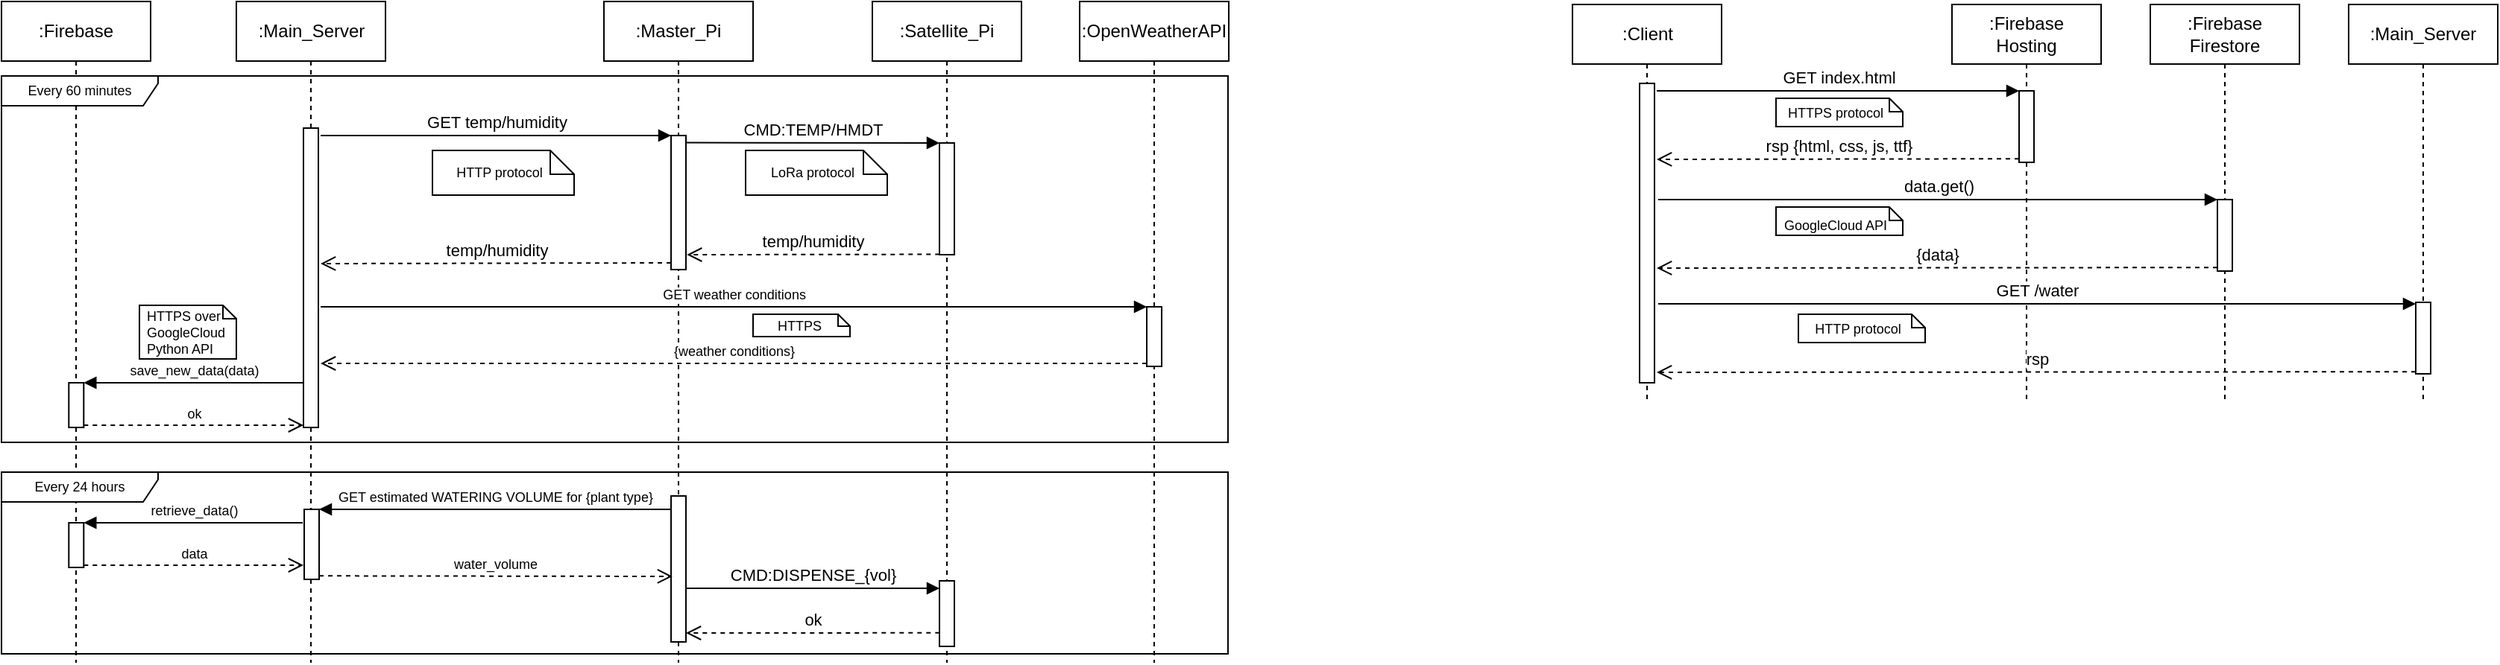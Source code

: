 <mxfile version="14.1.8" type="device"><diagram id="ezVWQf1yFrIKMRCGe3VE" name="Page-1"><mxGraphModel dx="1032" dy="84" grid="0" gridSize="2" guides="1" tooltips="1" connect="1" arrows="1" fold="1" page="0" pageScale="1" pageWidth="827" pageHeight="583" background="none" math="0" shadow="0"><root><mxCell id="0"/><mxCell id="1" parent="0"/><mxCell id="lA2GbcfvfEjX4tE7WIPx-102" value=":Firebase" style="shape=umlLifeline;perimeter=lifelinePerimeter;whiteSpace=wrap;html=1;container=1;collapsible=0;recursiveResize=0;outlineConnect=0;" parent="1" vertex="1"><mxGeometry x="-4" y="690" width="100" height="444" as="geometry"/></mxCell><mxCell id="lA2GbcfvfEjX4tE7WIPx-105" value="" style="html=1;points=[];perimeter=orthogonalPerimeter;fontSize=9;" parent="lA2GbcfvfEjX4tE7WIPx-102" vertex="1"><mxGeometry x="45.15" y="256" width="10" height="30" as="geometry"/></mxCell><mxCell id="lA2GbcfvfEjX4tE7WIPx-106" value="save_new_data(data)" style="html=1;verticalAlign=bottom;endArrow=block;entryX=1;entryY=0;fillColor=#FFD966;fontSize=9;" parent="lA2GbcfvfEjX4tE7WIPx-102" target="lA2GbcfvfEjX4tE7WIPx-105" edge="1"><mxGeometry relative="1" as="geometry"><mxPoint x="202" y="256" as="sourcePoint"/></mxGeometry></mxCell><mxCell id="lA2GbcfvfEjX4tE7WIPx-108" value="" style="html=1;points=[];perimeter=orthogonalPerimeter;fontSize=9;" parent="lA2GbcfvfEjX4tE7WIPx-102" vertex="1"><mxGeometry x="45.15" y="350" width="10" height="30" as="geometry"/></mxCell><mxCell id="lA2GbcfvfEjX4tE7WIPx-109" value="retrieve_data()" style="html=1;verticalAlign=bottom;endArrow=block;entryX=1;entryY=0;fillColor=#FFD966;fontSize=9;" parent="lA2GbcfvfEjX4tE7WIPx-102" target="lA2GbcfvfEjX4tE7WIPx-108" edge="1"><mxGeometry relative="1" as="geometry"><mxPoint x="202" y="350" as="sourcePoint"/></mxGeometry></mxCell><mxCell id="lA2GbcfvfEjX4tE7WIPx-110" value="data" style="html=1;verticalAlign=bottom;endArrow=open;dashed=1;endSize=8;exitX=1;exitY=0.95;fillColor=#FFD966;fontSize=9;" parent="lA2GbcfvfEjX4tE7WIPx-102" source="lA2GbcfvfEjX4tE7WIPx-108" edge="1"><mxGeometry relative="1" as="geometry"><mxPoint x="202.5" y="378.5" as="targetPoint"/></mxGeometry></mxCell><mxCell id="lA2GbcfvfEjX4tE7WIPx-47" value=":Satellite_Pi" style="shape=umlLifeline;perimeter=lifelinePerimeter;whiteSpace=wrap;html=1;container=1;collapsible=0;recursiveResize=0;outlineConnect=0;" parent="1" vertex="1"><mxGeometry x="580" y="690" width="100" height="444" as="geometry"/></mxCell><mxCell id="lA2GbcfvfEjX4tE7WIPx-55" value="" style="html=1;points=[];perimeter=orthogonalPerimeter;" parent="lA2GbcfvfEjX4tE7WIPx-47" vertex="1"><mxGeometry x="45" y="95" width="10" height="75" as="geometry"/></mxCell><mxCell id="lA2GbcfvfEjX4tE7WIPx-87" value="" style="html=1;points=[];perimeter=orthogonalPerimeter;" parent="lA2GbcfvfEjX4tE7WIPx-47" vertex="1"><mxGeometry x="45" y="389" width="10" height="44" as="geometry"/></mxCell><mxCell id="lA2GbcfvfEjX4tE7WIPx-48" value=":Master_Pi" style="shape=umlLifeline;perimeter=lifelinePerimeter;whiteSpace=wrap;html=1;container=1;collapsible=0;recursiveResize=0;outlineConnect=0;" parent="1" vertex="1"><mxGeometry x="400" y="690" width="100" height="444" as="geometry"/></mxCell><mxCell id="lA2GbcfvfEjX4tE7WIPx-51" value="" style="html=1;points=[];perimeter=orthogonalPerimeter;" parent="lA2GbcfvfEjX4tE7WIPx-48" vertex="1"><mxGeometry x="45" y="90" width="10" height="90" as="geometry"/></mxCell><mxCell id="lA2GbcfvfEjX4tE7WIPx-83" value="" style="html=1;points=[];perimeter=orthogonalPerimeter;fontSize=9;" parent="lA2GbcfvfEjX4tE7WIPx-48" vertex="1"><mxGeometry x="45" y="332" width="10" height="98" as="geometry"/></mxCell><mxCell id="lA2GbcfvfEjX4tE7WIPx-49" value=":Main_Server" style="shape=umlLifeline;perimeter=lifelinePerimeter;whiteSpace=wrap;html=1;container=1;collapsible=0;recursiveResize=0;outlineConnect=0;" parent="1" vertex="1"><mxGeometry x="153.5" y="690" width="100" height="444" as="geometry"/></mxCell><mxCell id="lA2GbcfvfEjX4tE7WIPx-77" value="" style="html=1;points=[];perimeter=orthogonalPerimeter;" parent="lA2GbcfvfEjX4tE7WIPx-49" vertex="1"><mxGeometry x="45" y="85" width="10" height="201" as="geometry"/></mxCell><mxCell id="lA2GbcfvfEjX4tE7WIPx-84" value="" style="html=1;points=[];perimeter=orthogonalPerimeter;fontSize=9;" parent="lA2GbcfvfEjX4tE7WIPx-49" vertex="1"><mxGeometry x="45.5" y="341" width="10" height="47" as="geometry"/></mxCell><mxCell id="lA2GbcfvfEjX4tE7WIPx-52" value="GET temp/humidity" style="html=1;verticalAlign=bottom;endArrow=block;entryX=0;entryY=0;fillColor=#FFD966;" parent="1" target="lA2GbcfvfEjX4tE7WIPx-51" edge="1"><mxGeometry relative="1" as="geometry"><mxPoint x="210" y="780" as="sourcePoint"/></mxGeometry></mxCell><mxCell id="lA2GbcfvfEjX4tE7WIPx-53" value="temp/humidity" style="html=1;verticalAlign=bottom;endArrow=open;dashed=1;endSize=8;exitX=0;exitY=0.95;fillColor=#FFD966;" parent="1" source="lA2GbcfvfEjX4tE7WIPx-51" edge="1"><mxGeometry relative="1" as="geometry"><mxPoint x="210" y="866" as="targetPoint"/></mxGeometry></mxCell><mxCell id="lA2GbcfvfEjX4tE7WIPx-57" value="temp/humidity" style="html=1;verticalAlign=bottom;endArrow=open;dashed=1;endSize=8;exitX=0.014;exitY=0.997;fillColor=#FFD966;entryX=1.06;entryY=0.889;entryDx=0;entryDy=0;entryPerimeter=0;exitDx=0;exitDy=0;exitPerimeter=0;" parent="1" source="lA2GbcfvfEjX4tE7WIPx-55" target="lA2GbcfvfEjX4tE7WIPx-51" edge="1"><mxGeometry relative="1" as="geometry"><mxPoint x="555" y="861" as="targetPoint"/></mxGeometry></mxCell><mxCell id="lA2GbcfvfEjX4tE7WIPx-56" value="CMD:TEMP/HMDT" style="html=1;verticalAlign=bottom;endArrow=block;entryX=0;entryY=0;fillColor=#FFD966;exitX=0.945;exitY=0.053;exitDx=0;exitDy=0;exitPerimeter=0;" parent="1" source="lA2GbcfvfEjX4tE7WIPx-51" target="lA2GbcfvfEjX4tE7WIPx-55" edge="1"><mxGeometry relative="1" as="geometry"><mxPoint x="460" y="785" as="sourcePoint"/></mxGeometry></mxCell><mxCell id="lA2GbcfvfEjX4tE7WIPx-65" value="" style="shape=note2;boundedLbl=1;whiteSpace=wrap;html=1;size=16;verticalAlign=top;align=center;" parent="1" vertex="1"><mxGeometry x="495" y="790" width="95" height="30" as="geometry"/></mxCell><mxCell id="lA2GbcfvfEjX4tE7WIPx-66" value="LoRa protocol&#10;" style="text;align=center;fontStyle=0;verticalAlign=middle;spacingLeft=3;spacingRight=3;strokeColor=none;rotatable=0;points=[[0,0.5],[1,0.5]];portConstraint=eastwest;fontSize=9;" parent="1" vertex="1"><mxGeometry x="500" y="805" width="80" height="10" as="geometry"/></mxCell><mxCell id="lA2GbcfvfEjX4tE7WIPx-68" value="" style="shape=note2;boundedLbl=1;whiteSpace=wrap;html=1;size=16;verticalAlign=top;align=center;" parent="1" vertex="1"><mxGeometry x="285" y="790" width="95" height="30" as="geometry"/></mxCell><mxCell id="lA2GbcfvfEjX4tE7WIPx-69" value="HTTP protocol&#10;" style="text;align=center;fontStyle=0;verticalAlign=middle;spacingLeft=3;spacingRight=3;strokeColor=none;rotatable=0;points=[[0,0.5],[1,0.5]];portConstraint=eastwest;fontSize=9;" parent="1" vertex="1"><mxGeometry x="290" y="805" width="80" height="10" as="geometry"/></mxCell><mxCell id="lA2GbcfvfEjX4tE7WIPx-70" value=":OpenWeatherAPI" style="shape=umlLifeline;perimeter=lifelinePerimeter;whiteSpace=wrap;html=1;container=1;collapsible=0;recursiveResize=0;outlineConnect=0;" parent="1" vertex="1"><mxGeometry x="719.02" y="690" width="100" height="444" as="geometry"/></mxCell><mxCell id="lA2GbcfvfEjX4tE7WIPx-72" value="" style="html=1;points=[];perimeter=orthogonalPerimeter;fontSize=9;" parent="lA2GbcfvfEjX4tE7WIPx-70" vertex="1"><mxGeometry x="45" y="205" width="10" height="40" as="geometry"/></mxCell><mxCell id="lA2GbcfvfEjX4tE7WIPx-73" value="GET weather conditions" style="html=1;verticalAlign=bottom;endArrow=block;entryX=0;entryY=0;fillColor=#FFD966;fontSize=9;" parent="1" target="lA2GbcfvfEjX4tE7WIPx-72" edge="1"><mxGeometry relative="1" as="geometry"><mxPoint x="210" y="895" as="sourcePoint"/></mxGeometry></mxCell><mxCell id="lA2GbcfvfEjX4tE7WIPx-74" value="{weather conditions}" style="html=1;verticalAlign=bottom;endArrow=open;dashed=1;endSize=8;exitX=0;exitY=0.95;fillColor=#FFD966;fontSize=9;" parent="1" source="lA2GbcfvfEjX4tE7WIPx-72" edge="1"><mxGeometry relative="1" as="geometry"><mxPoint x="210" y="933" as="targetPoint"/></mxGeometry></mxCell><mxCell id="lA2GbcfvfEjX4tE7WIPx-75" value="" style="shape=note2;boundedLbl=1;whiteSpace=wrap;html=1;size=8;verticalAlign=top;align=center;" parent="1" vertex="1"><mxGeometry x="500" y="900" width="65" height="15" as="geometry"/></mxCell><mxCell id="lA2GbcfvfEjX4tE7WIPx-76" value="HTTPS" style="text;align=center;fontStyle=0;verticalAlign=middle;spacingLeft=3;spacingRight=3;strokeColor=none;rotatable=0;points=[[0,0.5],[1,0.5]];portConstraint=eastwest;fontSize=9;" parent="1" vertex="1"><mxGeometry x="500" y="902.5" width="62.5" height="10" as="geometry"/></mxCell><mxCell id="lA2GbcfvfEjX4tE7WIPx-78" value="Every 60 minutes" style="shape=umlFrame;whiteSpace=wrap;html=1;fontSize=9;width=105;height=20;" parent="1" vertex="1"><mxGeometry x="-4" y="740" width="822.5" height="246" as="geometry"/></mxCell><mxCell id="lA2GbcfvfEjX4tE7WIPx-79" value="Every 24 hours" style="shape=umlFrame;whiteSpace=wrap;html=1;fontSize=9;width=105;height=20;" parent="1" vertex="1"><mxGeometry x="-4" y="1006" width="822.5" height="122" as="geometry"/></mxCell><mxCell id="lA2GbcfvfEjX4tE7WIPx-85" value="GET estimated WATERING VOLUME for {plant type}" style="html=1;verticalAlign=bottom;endArrow=block;entryX=1;entryY=0;fillColor=#FFD966;fontSize=9;" parent="1" target="lA2GbcfvfEjX4tE7WIPx-84" edge="1"><mxGeometry relative="1" as="geometry"><mxPoint x="445" y="1031" as="sourcePoint"/></mxGeometry></mxCell><mxCell id="lA2GbcfvfEjX4tE7WIPx-86" value="water_volume" style="html=1;verticalAlign=bottom;endArrow=open;dashed=1;endSize=8;exitX=1;exitY=0.95;fillColor=#FFD966;fontSize=9;" parent="1" source="lA2GbcfvfEjX4tE7WIPx-84" edge="1"><mxGeometry relative="1" as="geometry"><mxPoint x="446" y="1076" as="targetPoint"/></mxGeometry></mxCell><mxCell id="lA2GbcfvfEjX4tE7WIPx-89" value="CMD:DISPENSE_{vol}" style="html=1;verticalAlign=bottom;endArrow=block;entryX=0;entryY=0;fillColor=#FFD966;" parent="1" edge="1"><mxGeometry relative="1" as="geometry"><mxPoint x="455" y="1084" as="sourcePoint"/><mxPoint x="625" y="1084" as="targetPoint"/></mxGeometry></mxCell><mxCell id="lA2GbcfvfEjX4tE7WIPx-88" value="ok" style="html=1;verticalAlign=bottom;endArrow=open;dashed=1;endSize=8;exitX=0.014;exitY=0.997;fillColor=#FFD966;exitDx=0;exitDy=0;exitPerimeter=0;" parent="1" edge="1"><mxGeometry relative="1" as="geometry"><mxPoint x="455" y="1114" as="targetPoint"/><mxPoint x="625.14" y="1113.91" as="sourcePoint"/></mxGeometry></mxCell><mxCell id="lA2GbcfvfEjX4tE7WIPx-107" value="ok" style="html=1;verticalAlign=bottom;endArrow=open;dashed=1;endSize=8;exitX=1;exitY=0.95;fillColor=#FFD966;fontSize=9;" parent="1" source="lA2GbcfvfEjX4tE7WIPx-105" target="lA2GbcfvfEjX4tE7WIPx-77" edge="1"><mxGeometry relative="1" as="geometry"><mxPoint x="192" y="972" as="targetPoint"/></mxGeometry></mxCell><mxCell id="x3o_03fLq6CHp4sCzggO-3" value="" style="shape=note2;boundedLbl=1;whiteSpace=wrap;html=1;size=9;verticalAlign=top;align=center;" parent="1" vertex="1"><mxGeometry x="88.5" y="894" width="65" height="36" as="geometry"/></mxCell><mxCell id="x3o_03fLq6CHp4sCzggO-4" value="HTTPS over &#10;GoogleCloud &#10;Python API" style="text;align=left;fontStyle=0;verticalAlign=middle;spacingLeft=3;spacingRight=3;strokeColor=none;rotatable=0;points=[[0,0.5],[1,0.5]];portConstraint=eastwest;fontSize=9;" parent="1" vertex="1"><mxGeometry x="88.5" y="902" width="63" height="19.5" as="geometry"/></mxCell><mxCell id="28vHk5pkFgVgN7Ru2_MS-7" value=":Firebase&lt;br&gt;Hosting" style="shape=umlLifeline;perimeter=lifelinePerimeter;whiteSpace=wrap;html=1;container=1;collapsible=0;recursiveResize=0;outlineConnect=0;" vertex="1" parent="1"><mxGeometry x="1304" y="692" width="100" height="265" as="geometry"/></mxCell><mxCell id="28vHk5pkFgVgN7Ru2_MS-11" value="" style="html=1;points=[];perimeter=orthogonalPerimeter;" vertex="1" parent="28vHk5pkFgVgN7Ru2_MS-7"><mxGeometry x="45" y="58" width="10" height="48" as="geometry"/></mxCell><mxCell id="28vHk5pkFgVgN7Ru2_MS-10" value=":Main_Server" style="shape=umlLifeline;perimeter=lifelinePerimeter;whiteSpace=wrap;html=1;container=1;collapsible=0;recursiveResize=0;outlineConnect=0;" vertex="1" parent="1"><mxGeometry x="1570" y="692" width="100" height="265" as="geometry"/></mxCell><mxCell id="28vHk5pkFgVgN7Ru2_MS-45" value="" style="html=1;points=[];perimeter=orthogonalPerimeter;" vertex="1" parent="28vHk5pkFgVgN7Ru2_MS-10"><mxGeometry x="45" y="200" width="10" height="48" as="geometry"/></mxCell><mxCell id="28vHk5pkFgVgN7Ru2_MS-13" value=":Client" style="shape=umlLifeline;perimeter=lifelinePerimeter;whiteSpace=wrap;html=1;container=1;collapsible=0;recursiveResize=0;outlineConnect=0;" vertex="1" parent="1"><mxGeometry x="1049.5" y="692" width="100" height="265" as="geometry"/></mxCell><mxCell id="28vHk5pkFgVgN7Ru2_MS-14" value="" style="html=1;points=[];perimeter=orthogonalPerimeter;" vertex="1" parent="28vHk5pkFgVgN7Ru2_MS-13"><mxGeometry x="45" y="53" width="10" height="201" as="geometry"/></mxCell><mxCell id="28vHk5pkFgVgN7Ru2_MS-16" value="GET index.html" style="html=1;verticalAlign=bottom;endArrow=block;entryX=0;entryY=0;fillColor=#FFD966;" edge="1" parent="1" target="28vHk5pkFgVgN7Ru2_MS-11"><mxGeometry relative="1" as="geometry"><mxPoint x="1106" y="750" as="sourcePoint"/></mxGeometry></mxCell><mxCell id="28vHk5pkFgVgN7Ru2_MS-17" value="rsp {html, css, js, ttf}" style="html=1;verticalAlign=bottom;endArrow=open;dashed=1;endSize=8;exitX=0;exitY=0.95;fillColor=#FFD966;" edge="1" parent="1" source="28vHk5pkFgVgN7Ru2_MS-11"><mxGeometry relative="1" as="geometry"><mxPoint x="1106" y="796" as="targetPoint"/></mxGeometry></mxCell><mxCell id="28vHk5pkFgVgN7Ru2_MS-22" value="" style="shape=note2;boundedLbl=1;whiteSpace=wrap;html=1;size=9;verticalAlign=top;align=center;" vertex="1" parent="1"><mxGeometry x="1186" y="755" width="85" height="19" as="geometry"/></mxCell><mxCell id="28vHk5pkFgVgN7Ru2_MS-23" value="HTTPS protocol&#10;" style="text;align=center;fontStyle=0;verticalAlign=middle;spacingLeft=3;spacingRight=3;strokeColor=none;rotatable=0;points=[[0,0.5],[1,0.5]];portConstraint=eastwest;fontSize=9;" vertex="1" parent="1"><mxGeometry x="1186" y="765" width="80" height="10" as="geometry"/></mxCell><mxCell id="28vHk5pkFgVgN7Ru2_MS-24" value=":Firebase&lt;br&gt;Firestore" style="shape=umlLifeline;perimeter=lifelinePerimeter;whiteSpace=wrap;html=1;container=1;collapsible=0;recursiveResize=0;outlineConnect=0;" vertex="1" parent="1"><mxGeometry x="1437" y="692" width="100" height="265" as="geometry"/></mxCell><mxCell id="28vHk5pkFgVgN7Ru2_MS-39" value="" style="html=1;points=[];perimeter=orthogonalPerimeter;" vertex="1" parent="28vHk5pkFgVgN7Ru2_MS-24"><mxGeometry x="45" y="131" width="10" height="48" as="geometry"/></mxCell><mxCell id="28vHk5pkFgVgN7Ru2_MS-46" value="GET /water" style="html=1;verticalAlign=bottom;endArrow=block;entryX=0;entryY=0;fillColor=#FFD966;" edge="1" parent="28vHk5pkFgVgN7Ru2_MS-24"><mxGeometry relative="1" as="geometry"><mxPoint x="-330" y="201" as="sourcePoint"/><mxPoint x="178" y="201" as="targetPoint"/></mxGeometry></mxCell><mxCell id="28vHk5pkFgVgN7Ru2_MS-47" value="rsp" style="html=1;verticalAlign=bottom;endArrow=open;dashed=1;endSize=8;exitX=0;exitY=0.95;fillColor=#FFD966;" edge="1" parent="28vHk5pkFgVgN7Ru2_MS-24"><mxGeometry relative="1" as="geometry"><mxPoint x="-331" y="247" as="targetPoint"/><mxPoint x="178" y="246.6" as="sourcePoint"/></mxGeometry></mxCell><mxCell id="28vHk5pkFgVgN7Ru2_MS-40" value="data.get()" style="html=1;verticalAlign=bottom;endArrow=block;entryX=0;entryY=0;fillColor=#FFD966;" edge="1" parent="1" target="28vHk5pkFgVgN7Ru2_MS-39"><mxGeometry relative="1" as="geometry"><mxPoint x="1107" y="823" as="sourcePoint"/></mxGeometry></mxCell><mxCell id="28vHk5pkFgVgN7Ru2_MS-41" value="{data}" style="html=1;verticalAlign=bottom;endArrow=open;dashed=1;endSize=8;exitX=0;exitY=0.95;fillColor=#FFD966;" edge="1" parent="1" source="28vHk5pkFgVgN7Ru2_MS-39"><mxGeometry relative="1" as="geometry"><mxPoint x="1106" y="869" as="targetPoint"/></mxGeometry></mxCell><mxCell id="28vHk5pkFgVgN7Ru2_MS-42" value="" style="shape=note2;boundedLbl=1;whiteSpace=wrap;html=1;size=9;verticalAlign=top;align=center;" vertex="1" parent="1"><mxGeometry x="1186" y="828" width="85" height="19" as="geometry"/></mxCell><mxCell id="28vHk5pkFgVgN7Ru2_MS-43" value="GoogleCloud API" style="text;align=center;fontStyle=0;verticalAlign=middle;spacingLeft=3;spacingRight=3;strokeColor=none;rotatable=0;points=[[0,0.5],[1,0.5]];portConstraint=eastwest;fontSize=9;" vertex="1" parent="1"><mxGeometry x="1186" y="835" width="80" height="10" as="geometry"/></mxCell><mxCell id="28vHk5pkFgVgN7Ru2_MS-48" value="" style="shape=note2;boundedLbl=1;whiteSpace=wrap;html=1;size=9;verticalAlign=top;align=center;" vertex="1" parent="1"><mxGeometry x="1201" y="900" width="85" height="19" as="geometry"/></mxCell><mxCell id="28vHk5pkFgVgN7Ru2_MS-49" value="HTTP protocol&#10;" style="text;align=center;fontStyle=0;verticalAlign=middle;spacingLeft=3;spacingRight=3;strokeColor=none;rotatable=0;points=[[0,0.5],[1,0.5]];portConstraint=eastwest;fontSize=9;" vertex="1" parent="1"><mxGeometry x="1201" y="910" width="80" height="10" as="geometry"/></mxCell></root></mxGraphModel></diagram></mxfile>